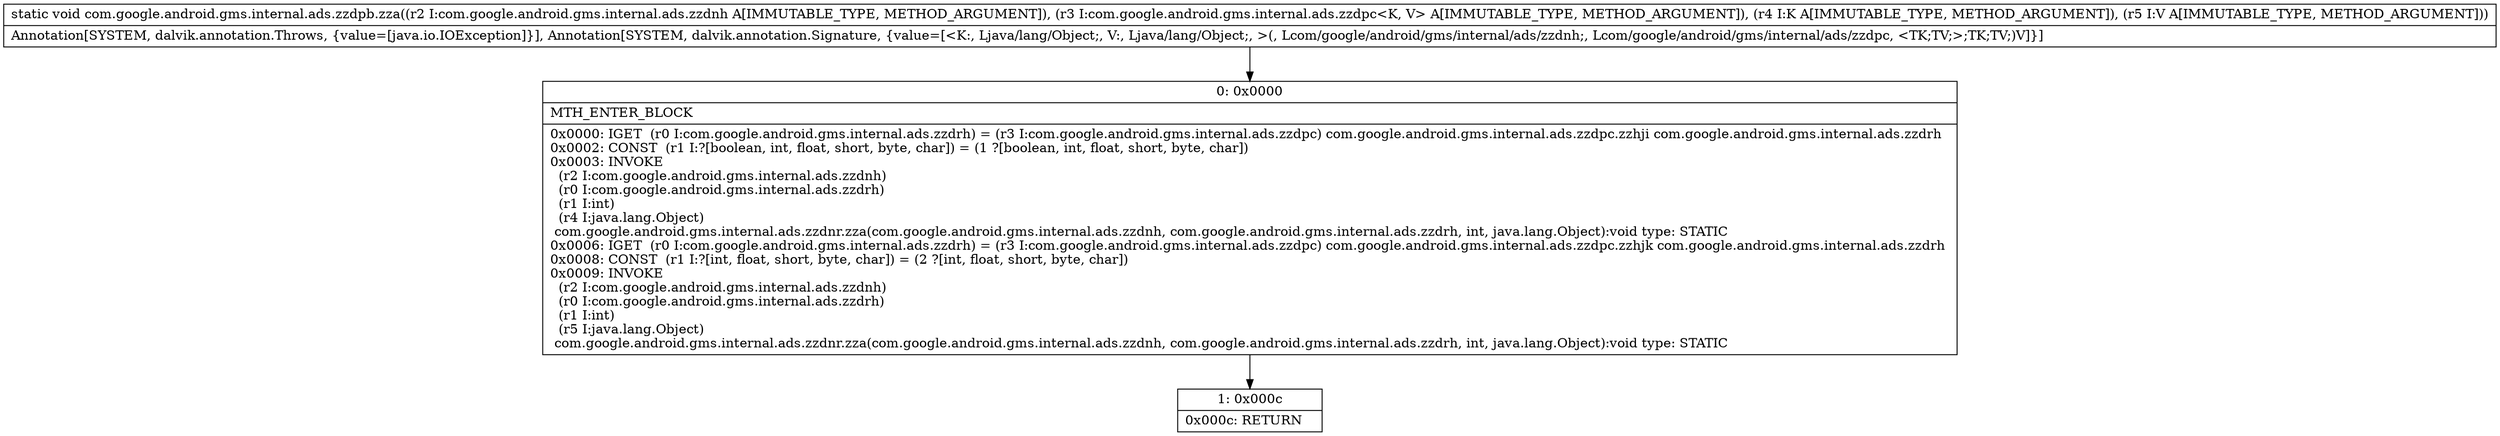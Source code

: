 digraph "CFG forcom.google.android.gms.internal.ads.zzdpb.zza(Lcom\/google\/android\/gms\/internal\/ads\/zzdnh;Lcom\/google\/android\/gms\/internal\/ads\/zzdpc;Ljava\/lang\/Object;Ljava\/lang\/Object;)V" {
Node_0 [shape=record,label="{0\:\ 0x0000|MTH_ENTER_BLOCK\l|0x0000: IGET  (r0 I:com.google.android.gms.internal.ads.zzdrh) = (r3 I:com.google.android.gms.internal.ads.zzdpc) com.google.android.gms.internal.ads.zzdpc.zzhji com.google.android.gms.internal.ads.zzdrh \l0x0002: CONST  (r1 I:?[boolean, int, float, short, byte, char]) = (1 ?[boolean, int, float, short, byte, char]) \l0x0003: INVOKE  \l  (r2 I:com.google.android.gms.internal.ads.zzdnh)\l  (r0 I:com.google.android.gms.internal.ads.zzdrh)\l  (r1 I:int)\l  (r4 I:java.lang.Object)\l com.google.android.gms.internal.ads.zzdnr.zza(com.google.android.gms.internal.ads.zzdnh, com.google.android.gms.internal.ads.zzdrh, int, java.lang.Object):void type: STATIC \l0x0006: IGET  (r0 I:com.google.android.gms.internal.ads.zzdrh) = (r3 I:com.google.android.gms.internal.ads.zzdpc) com.google.android.gms.internal.ads.zzdpc.zzhjk com.google.android.gms.internal.ads.zzdrh \l0x0008: CONST  (r1 I:?[int, float, short, byte, char]) = (2 ?[int, float, short, byte, char]) \l0x0009: INVOKE  \l  (r2 I:com.google.android.gms.internal.ads.zzdnh)\l  (r0 I:com.google.android.gms.internal.ads.zzdrh)\l  (r1 I:int)\l  (r5 I:java.lang.Object)\l com.google.android.gms.internal.ads.zzdnr.zza(com.google.android.gms.internal.ads.zzdnh, com.google.android.gms.internal.ads.zzdrh, int, java.lang.Object):void type: STATIC \l}"];
Node_1 [shape=record,label="{1\:\ 0x000c|0x000c: RETURN   \l}"];
MethodNode[shape=record,label="{static void com.google.android.gms.internal.ads.zzdpb.zza((r2 I:com.google.android.gms.internal.ads.zzdnh A[IMMUTABLE_TYPE, METHOD_ARGUMENT]), (r3 I:com.google.android.gms.internal.ads.zzdpc\<K, V\> A[IMMUTABLE_TYPE, METHOD_ARGUMENT]), (r4 I:K A[IMMUTABLE_TYPE, METHOD_ARGUMENT]), (r5 I:V A[IMMUTABLE_TYPE, METHOD_ARGUMENT]))  | Annotation[SYSTEM, dalvik.annotation.Throws, \{value=[java.io.IOException]\}], Annotation[SYSTEM, dalvik.annotation.Signature, \{value=[\<K:, Ljava\/lang\/Object;, V:, Ljava\/lang\/Object;, \>(, Lcom\/google\/android\/gms\/internal\/ads\/zzdnh;, Lcom\/google\/android\/gms\/internal\/ads\/zzdpc, \<TK;TV;\>;TK;TV;)V]\}]\l}"];
MethodNode -> Node_0;
Node_0 -> Node_1;
}

